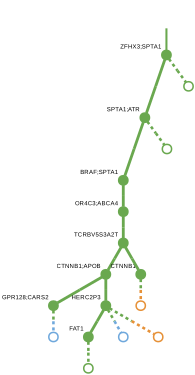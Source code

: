 strict digraph  {
graph[splines=false]; nodesep=0.7; rankdir=TB; ranksep=0.6; forcelabels=true; dpi=600; size=2.5;
0 [color="#6aa84fff", fillcolor="#6aa84fff", fixedsize=true, fontname=Arial, fontsize="12pt", height="0.25", label="", penwidth=3, shape=circle, style=filled, xlabel="ZFHX3;SPTA1"];
2 [color="#6aa84fff", fillcolor="#6aa84fff", fixedsize=true, fontname=Arial, fontsize="12pt", height="0.25", label="", penwidth=3, shape=circle, style=filled, xlabel="SPTA1;ATR"];
10 [color="#6aa84fff", fillcolor="#6aa84fff", fixedsize=true, fontname=Arial, fontsize="12pt", height="0.25", label="", penwidth=3, shape=circle, style=solid, xlabel=""];
1 [color="#6aa84fff", fillcolor="#6aa84fff", fixedsize=true, fontname=Arial, fontsize="12pt", height="0.25", label="", penwidth=3, shape=circle, style=filled, xlabel="OR4C3;ABCA4"];
9 [color="#6aa84fff", fillcolor="#6aa84fff", fixedsize=true, fontname=Arial, fontsize="12pt", height="0.25", label="", penwidth=3, shape=circle, style=filled, xlabel=TCRBV5S3A2T];
3 [color="#6aa84fff", fillcolor="#6aa84fff", fixedsize=true, fontname=Arial, fontsize="12pt", height="0.25", label="", penwidth=3, shape=circle, style=filled, xlabel="BRAF;SPTA1"];
11 [color="#6aa84fff", fillcolor="#6aa84fff", fixedsize=true, fontname=Arial, fontsize="12pt", height="0.25", label="", penwidth=3, shape=circle, style=solid, xlabel=""];
4 [color="#6aa84fff", fillcolor="#6aa84fff", fixedsize=true, fontname=Arial, fontsize="12pt", height="0.25", label="", penwidth=3, shape=circle, style=filled, xlabel="CTNNB1;APOB"];
7 [color="#6aa84fff", fillcolor="#6aa84fff", fixedsize=true, fontname=Arial, fontsize="12pt", height="0.25", label="", penwidth=3, shape=circle, style=filled, xlabel="GPR128;CARS2"];
8 [color="#6aa84fff", fillcolor="#6aa84fff", fixedsize=true, fontname=Arial, fontsize="12pt", height="0.25", label="", penwidth=3, shape=circle, style=filled, xlabel=HERC2P3];
5 [color="#6aa84fff", fillcolor="#6aa84fff", fixedsize=true, fontname=Arial, fontsize="12pt", height="0.25", label="", penwidth=3, shape=circle, style=filled, xlabel=FAT1];
12 [color="#6aa84fff", fillcolor="#6aa84fff", fixedsize=true, fontname=Arial, fontsize="12pt", height="0.25", label="", penwidth=3, shape=circle, style=solid, xlabel=""];
6 [color="#6aa84fff", fillcolor="#6aa84fff", fixedsize=true, fontname=Arial, fontsize="12pt", height="0.25", label="", penwidth=3, shape=circle, style=filled, xlabel=CTNNB1];
13 [color="#e69138ff", fillcolor="#e69138ff", fixedsize=true, fontname=Arial, fontsize="12pt", height="0.25", label="", penwidth=3, shape=circle, style=solid, xlabel=""];
14 [color="#6fa8dcff", fillcolor="#6fa8dcff", fixedsize=true, fontname=Arial, fontsize="12pt", height="0.25", label="", penwidth=3, shape=circle, style=solid, xlabel=""];
15 [color="#6fa8dcff", fillcolor="#6fa8dcff", fixedsize=true, fontname=Arial, fontsize="12pt", height="0.25", label="", penwidth=3, shape=circle, style=solid, xlabel=""];
16 [color="#e69138ff", fillcolor="#e69138ff", fixedsize=true, fontname=Arial, fontsize="12pt", height="0.25", label="", penwidth=3, shape=circle, style=solid, xlabel=""];
normal [label="", penwidth=3, style=invis, xlabel="ZFHX3;SPTA1"];
0 -> 2  [arrowsize=0, color="#6aa84fff;0.5:#6aa84fff", minlen="2.1122448444366455", penwidth="5.5", style=solid];
0 -> 10  [arrowsize=0, color="#6aa84fff;0.5:#6aa84fff", minlen="1.0051020383834839", penwidth=5, style=dashed];
2 -> 3  [arrowsize=0, color="#6aa84fff;0.5:#6aa84fff", minlen="2.5", penwidth="5.5", style=solid];
2 -> 11  [arrowsize=0, color="#6aa84fff;0.5:#6aa84fff", minlen="1.0051020383834839", penwidth=5, style=dashed];
1 -> 9  [arrowsize=0, color="#6aa84fff;0.5:#6aa84fff", minlen="1.0102040767669678", penwidth="5.5", style=solid];
9 -> 4  [arrowsize=0, color="#6aa84fff;0.5:#6aa84fff", minlen="1.2244898080825806", penwidth="5.5", style=solid];
9 -> 6  [arrowsize=0, color="#6aa84fff;0.5:#6aa84fff", minlen="1.2755101919174194", penwidth="5.5", style=solid];
3 -> 1  [arrowsize=0, color="#6aa84fff;0.5:#6aa84fff", minlen="1.040816307067871", penwidth="5.5", style=solid];
4 -> 7  [arrowsize=0, color="#6aa84fff;0.5:#6aa84fff", minlen="1.0204081535339355", penwidth="5.5", style=solid];
4 -> 8  [arrowsize=0, color="#6aa84fff;0.5:#6aa84fff", minlen="1.0102040767669678", penwidth="5.5", style=solid];
7 -> 14  [arrowsize=0, color="#6aa84fff;0.5:#6fa8dcff", minlen="1.0051020383834839", penwidth=5, style=dashed];
8 -> 5  [arrowsize=0, color="#6aa84fff;0.5:#6aa84fff", minlen="1.2448979616165161", penwidth="5.5", style=solid];
8 -> 15  [arrowsize=0, color="#6aa84fff;0.5:#6fa8dcff", minlen="1.0051020383834839", penwidth=5, style=dashed];
8 -> 16  [arrowsize=0, color="#6aa84fff;0.5:#e69138ff", minlen="1.0051020383834839", penwidth=5, style=dashed];
5 -> 12  [arrowsize=0, color="#6aa84fff;0.5:#6aa84fff", minlen="1.0051020383834839", penwidth=5, style=dashed];
6 -> 13  [arrowsize=0, color="#6aa84fff;0.5:#e69138ff", minlen="1.0051020383834839", penwidth=5, style=dashed];
normal -> 0  [arrowsize=0, color="#6aa84fff", label="", penwidth=4, style=solid];
}
